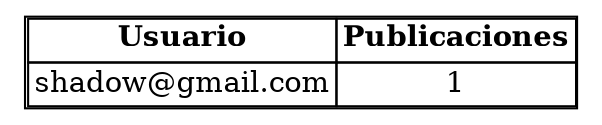 digraph G {
node [shape=plaintext];
Top5Usuarios [label=<
<table border='1' cellborder='1' cellspacing='0'>
<tr><td><b>Usuario</b></td><td><b>Publicaciones</b></td></tr>
<tr><td>shadow@gmail.com</td><td>1</td></tr>
</table>>];
}
